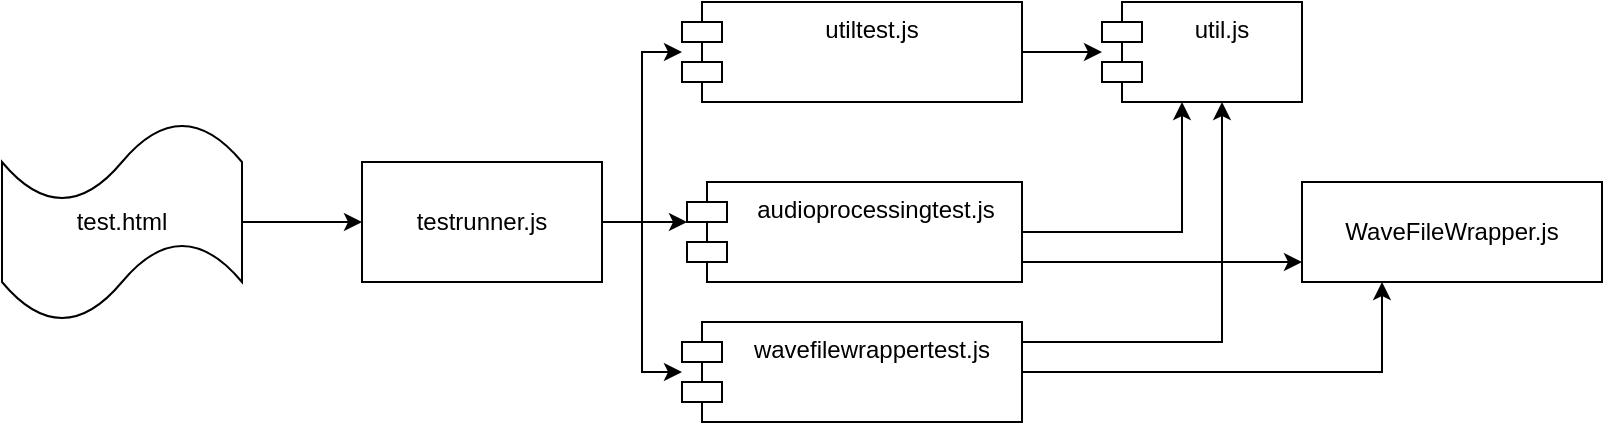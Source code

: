 <mxfile version="26.0.1">
  <diagram name="Seite-1" id="XYva5ccXzgcwvR6PVosl">
    <mxGraphModel dx="983" dy="521" grid="1" gridSize="10" guides="1" tooltips="1" connect="1" arrows="1" fold="1" page="1" pageScale="1" pageWidth="827" pageHeight="1169" math="0" shadow="0">
      <root>
        <mxCell id="0" />
        <mxCell id="1" parent="0" />
        <mxCell id="4SN2zTMwUm9XvNZ1KGV1-9" style="edgeStyle=orthogonalEdgeStyle;rounded=0;orthogonalLoop=1;jettySize=auto;html=1;" parent="1" source="4SN2zTMwUm9XvNZ1KGV1-1" target="4SN2zTMwUm9XvNZ1KGV1-8" edge="1">
          <mxGeometry relative="1" as="geometry" />
        </mxCell>
        <mxCell id="4SN2zTMwUm9XvNZ1KGV1-1" value="test.html" style="shape=tape;whiteSpace=wrap;html=1;" parent="1" vertex="1">
          <mxGeometry x="190" y="380" width="120" height="100" as="geometry" />
        </mxCell>
        <mxCell id="4SN2zTMwUm9XvNZ1KGV1-6" value="util.js" style="shape=module;align=left;spacingLeft=20;align=center;verticalAlign=top;whiteSpace=wrap;html=1;" parent="1" vertex="1">
          <mxGeometry x="740" y="320" width="100" height="50" as="geometry" />
        </mxCell>
        <mxCell id="4SN2zTMwUm9XvNZ1KGV1-14" style="edgeStyle=orthogonalEdgeStyle;rounded=0;orthogonalLoop=1;jettySize=auto;html=1;" parent="1" source="4SN2zTMwUm9XvNZ1KGV1-8" target="4SN2zTMwUm9XvNZ1KGV1-13" edge="1">
          <mxGeometry relative="1" as="geometry">
            <Array as="points">
              <mxPoint x="510" y="430" />
              <mxPoint x="510" y="505" />
            </Array>
          </mxGeometry>
        </mxCell>
        <mxCell id="4SN2zTMwUm9XvNZ1KGV1-15" style="edgeStyle=orthogonalEdgeStyle;rounded=0;orthogonalLoop=1;jettySize=auto;html=1;" parent="1" source="4SN2zTMwUm9XvNZ1KGV1-8" target="4SN2zTMwUm9XvNZ1KGV1-12" edge="1">
          <mxGeometry relative="1" as="geometry">
            <Array as="points">
              <mxPoint x="510" y="430" />
              <mxPoint x="510" y="345" />
            </Array>
          </mxGeometry>
        </mxCell>
        <mxCell id="4SN2zTMwUm9XvNZ1KGV1-8" value="testrunner.js" style="rounded=0;whiteSpace=wrap;html=1;" parent="1" vertex="1">
          <mxGeometry x="370" y="400" width="120" height="60" as="geometry" />
        </mxCell>
        <mxCell id="4SN2zTMwUm9XvNZ1KGV1-11" value="WaveFileWrapper.js" style="rounded=0;whiteSpace=wrap;html=1;" parent="1" vertex="1">
          <mxGeometry x="840" y="410" width="150" height="50" as="geometry" />
        </mxCell>
        <mxCell id="7cRabWLVXFXRQCckqvhD-6" style="edgeStyle=orthogonalEdgeStyle;rounded=0;orthogonalLoop=1;jettySize=auto;html=1;" edge="1" parent="1" source="4SN2zTMwUm9XvNZ1KGV1-12" target="4SN2zTMwUm9XvNZ1KGV1-6">
          <mxGeometry relative="1" as="geometry" />
        </mxCell>
        <mxCell id="4SN2zTMwUm9XvNZ1KGV1-12" value="utiltest.js" style="shape=module;align=left;spacingLeft=20;align=center;verticalAlign=top;whiteSpace=wrap;html=1;" parent="1" vertex="1">
          <mxGeometry x="530" y="320" width="170" height="50" as="geometry" />
        </mxCell>
        <mxCell id="4SN2zTMwUm9XvNZ1KGV1-16" style="edgeStyle=orthogonalEdgeStyle;rounded=0;orthogonalLoop=1;jettySize=auto;html=1;" parent="1" source="4SN2zTMwUm9XvNZ1KGV1-13" target="4SN2zTMwUm9XvNZ1KGV1-11" edge="1">
          <mxGeometry relative="1" as="geometry">
            <Array as="points">
              <mxPoint x="880" y="505" />
            </Array>
          </mxGeometry>
        </mxCell>
        <mxCell id="4SN2zTMwUm9XvNZ1KGV1-17" style="edgeStyle=orthogonalEdgeStyle;rounded=0;orthogonalLoop=1;jettySize=auto;html=1;" parent="1" source="4SN2zTMwUm9XvNZ1KGV1-13" target="4SN2zTMwUm9XvNZ1KGV1-6" edge="1">
          <mxGeometry relative="1" as="geometry">
            <Array as="points">
              <mxPoint x="800" y="490" />
            </Array>
          </mxGeometry>
        </mxCell>
        <mxCell id="4SN2zTMwUm9XvNZ1KGV1-13" value="wavefilewrappertest.js" style="shape=module;align=left;spacingLeft=20;align=center;verticalAlign=top;whiteSpace=wrap;html=1;" parent="1" vertex="1">
          <mxGeometry x="530" y="480" width="170" height="50" as="geometry" />
        </mxCell>
        <mxCell id="7cRabWLVXFXRQCckqvhD-7" style="edgeStyle=orthogonalEdgeStyle;rounded=0;orthogonalLoop=1;jettySize=auto;html=1;" edge="1" parent="1" source="7cRabWLVXFXRQCckqvhD-1" target="4SN2zTMwUm9XvNZ1KGV1-6">
          <mxGeometry relative="1" as="geometry">
            <Array as="points">
              <mxPoint x="780" y="435" />
            </Array>
          </mxGeometry>
        </mxCell>
        <mxCell id="7cRabWLVXFXRQCckqvhD-8" style="edgeStyle=orthogonalEdgeStyle;rounded=0;orthogonalLoop=1;jettySize=auto;html=1;" edge="1" parent="1" source="7cRabWLVXFXRQCckqvhD-1" target="4SN2zTMwUm9XvNZ1KGV1-11">
          <mxGeometry relative="1" as="geometry">
            <Array as="points">
              <mxPoint x="770" y="450" />
              <mxPoint x="770" y="450" />
            </Array>
          </mxGeometry>
        </mxCell>
        <mxCell id="7cRabWLVXFXRQCckqvhD-1" value="audioprocessingtest.js" style="shape=module;align=left;spacingLeft=20;align=center;verticalAlign=top;whiteSpace=wrap;html=1;" vertex="1" parent="1">
          <mxGeometry x="532.5" y="410" width="167.5" height="50" as="geometry" />
        </mxCell>
        <mxCell id="7cRabWLVXFXRQCckqvhD-2" style="edgeStyle=orthogonalEdgeStyle;rounded=0;orthogonalLoop=1;jettySize=auto;html=1;" edge="1" parent="1" source="4SN2zTMwUm9XvNZ1KGV1-8" target="7cRabWLVXFXRQCckqvhD-1">
          <mxGeometry relative="1" as="geometry">
            <Array as="points">
              <mxPoint x="570" y="430" />
              <mxPoint x="570" y="430" />
            </Array>
            <mxPoint x="500" y="440" as="sourcePoint" />
            <mxPoint x="580" y="355" as="targetPoint" />
          </mxGeometry>
        </mxCell>
      </root>
    </mxGraphModel>
  </diagram>
</mxfile>
